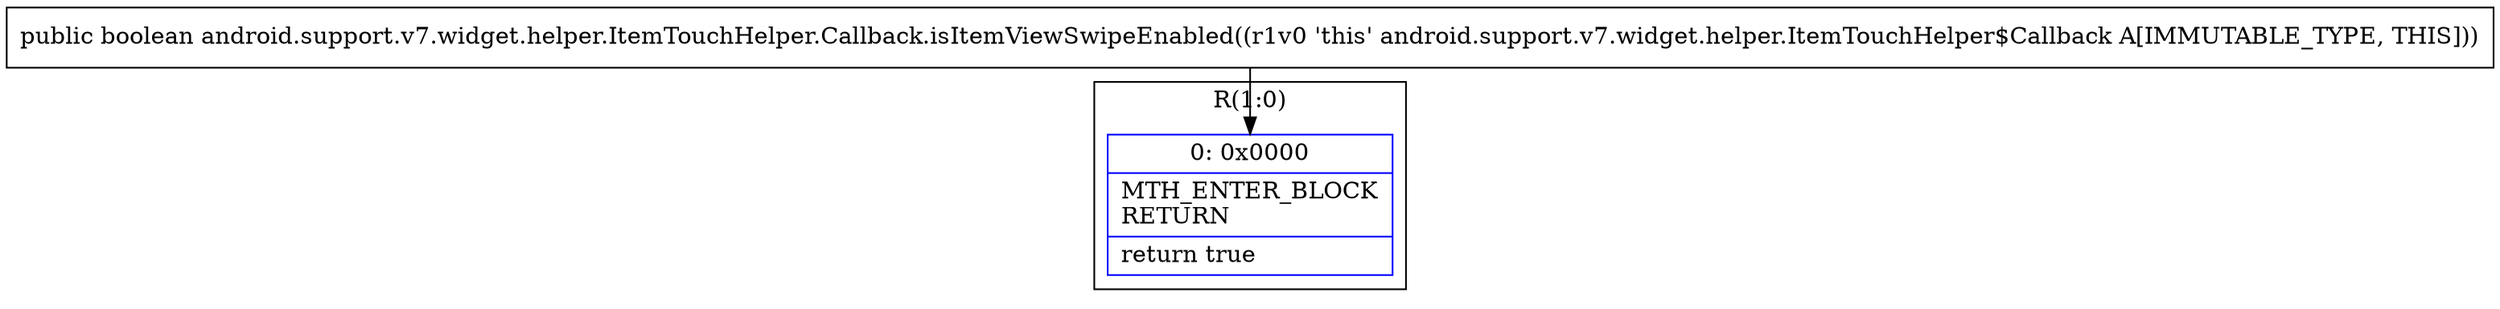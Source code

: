 digraph "CFG forandroid.support.v7.widget.helper.ItemTouchHelper.Callback.isItemViewSwipeEnabled()Z" {
subgraph cluster_Region_1037145429 {
label = "R(1:0)";
node [shape=record,color=blue];
Node_0 [shape=record,label="{0\:\ 0x0000|MTH_ENTER_BLOCK\lRETURN\l|return true\l}"];
}
MethodNode[shape=record,label="{public boolean android.support.v7.widget.helper.ItemTouchHelper.Callback.isItemViewSwipeEnabled((r1v0 'this' android.support.v7.widget.helper.ItemTouchHelper$Callback A[IMMUTABLE_TYPE, THIS])) }"];
MethodNode -> Node_0;
}

